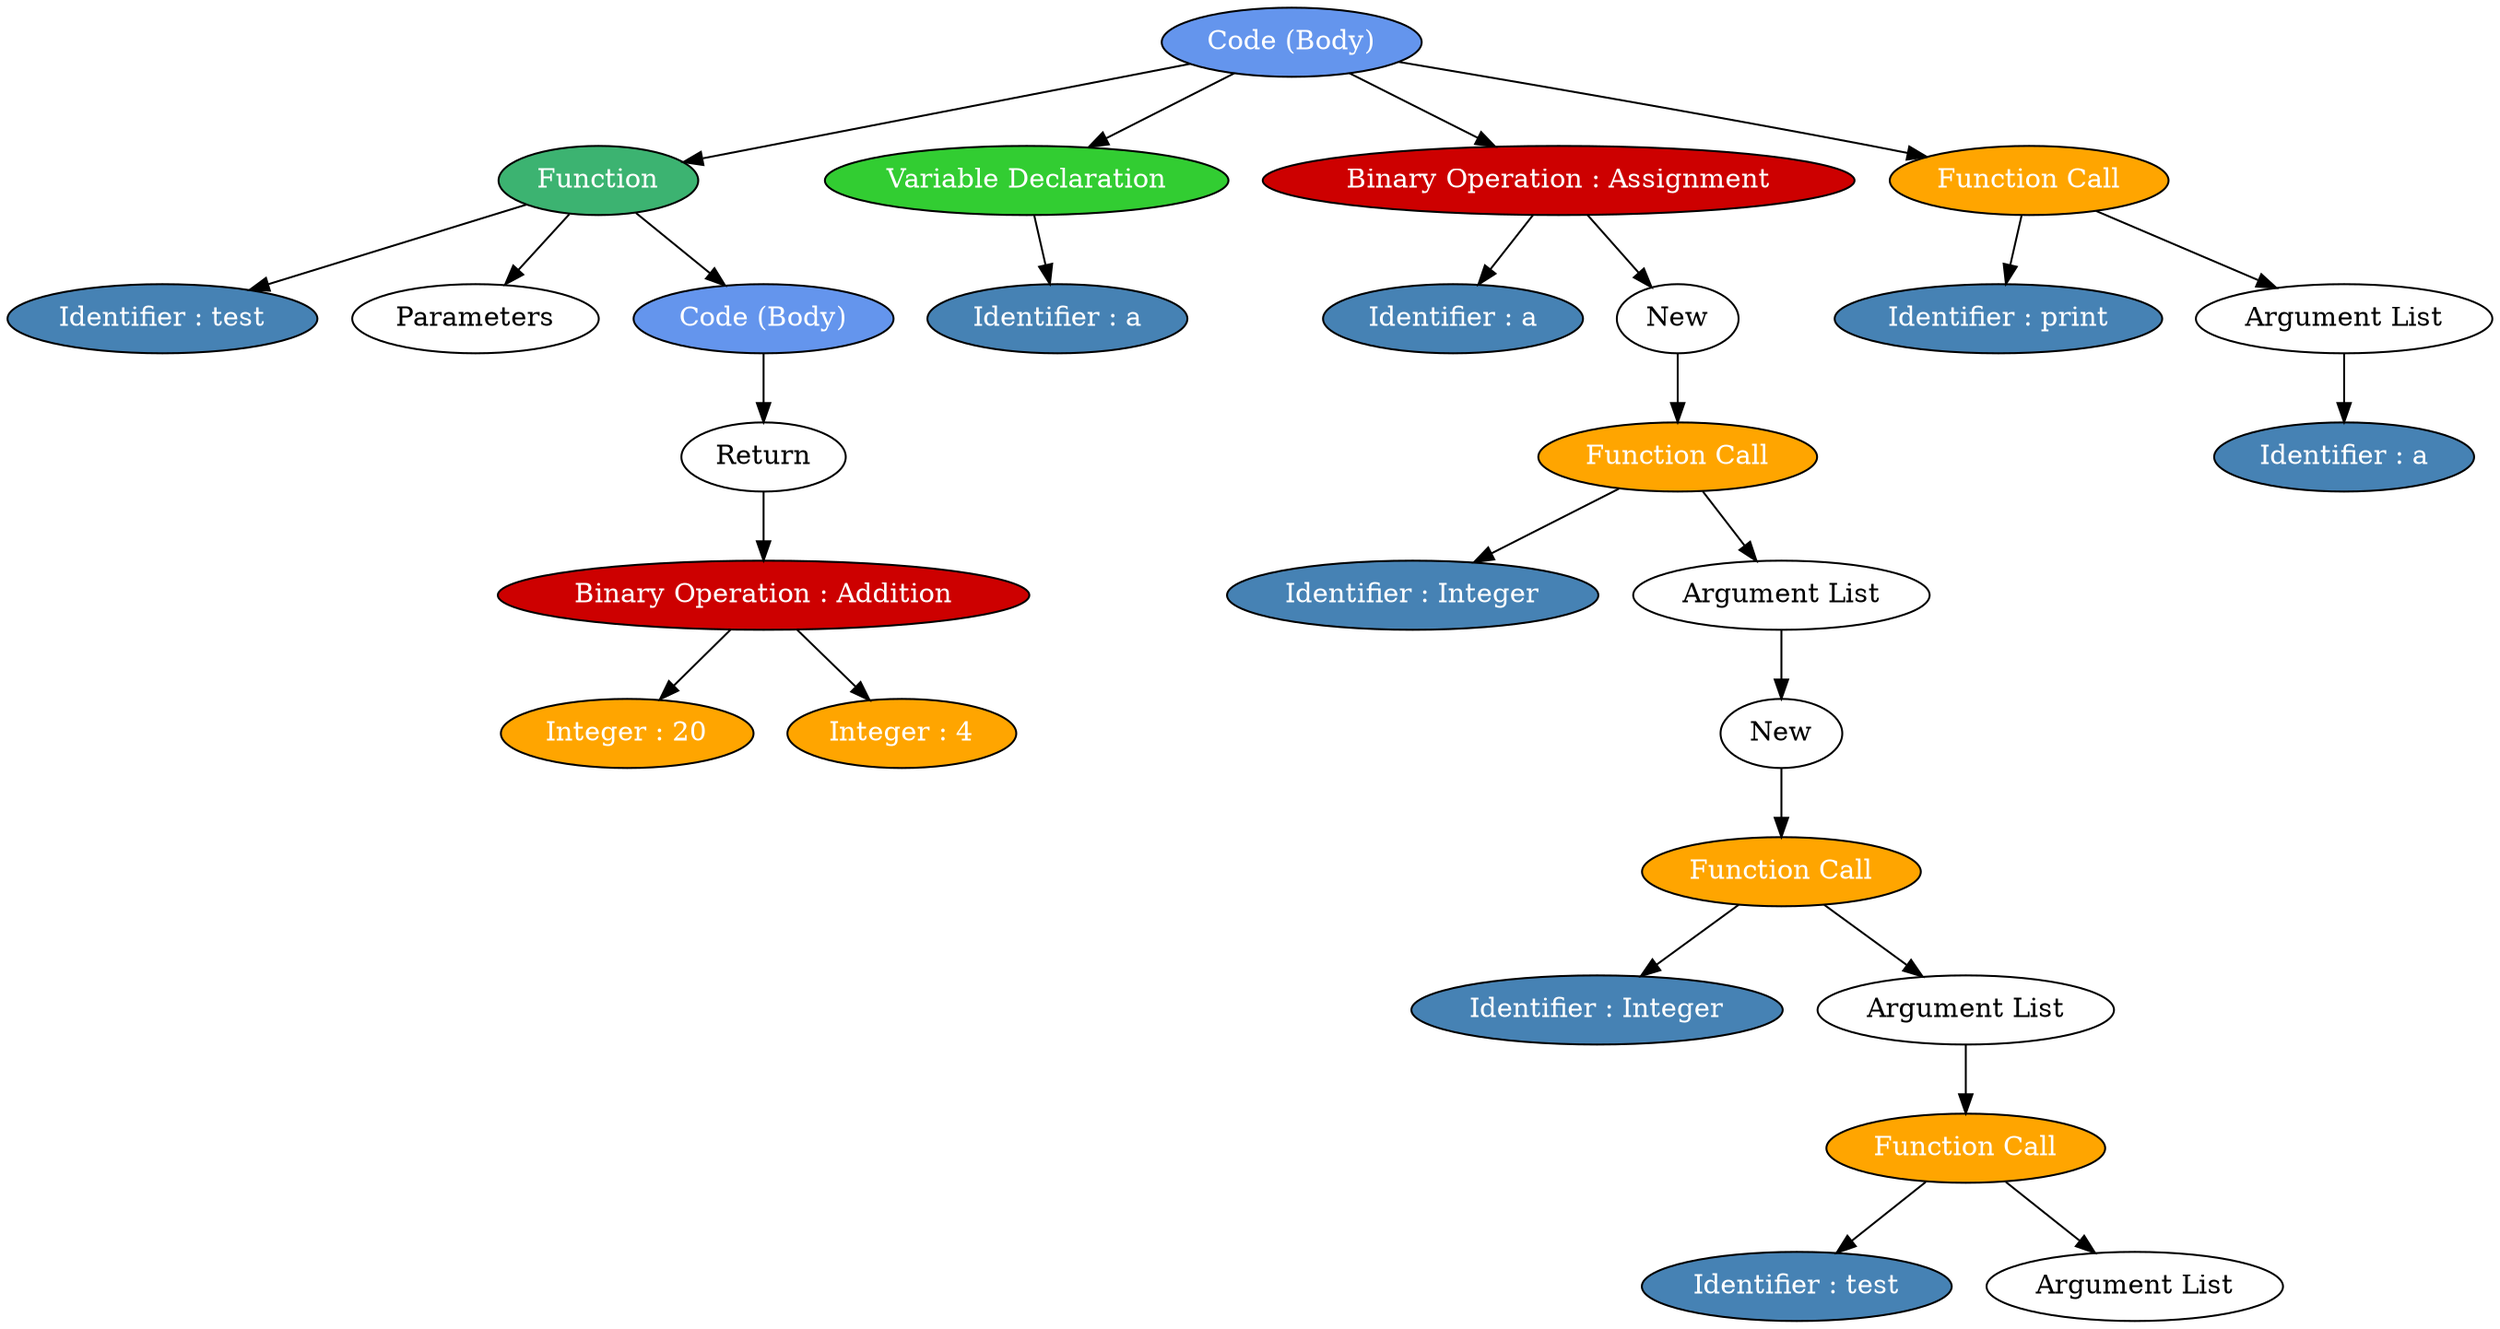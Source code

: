 digraph g {
	node0 [ label="Code (Body)" fillcolor=cornflowerblue fontcolor=white style=filled ];
	node8 [ label="Function" fillcolor=mediumseagreen fontcolor=white style=filled ];
	node0->node8 [ ];
	node1 [ label="Identifier : test" fillcolor=steelblue fontcolor=white style=filled ];
	node8->node1 [ ];
	node2 [ label="Parameters" ];
	node8->node2 [ ];
	node3 [ label="Code (Body)" fillcolor=cornflowerblue fontcolor=white style=filled ];
	node8->node3 [ ];
	node7 [ label="Return" ];
	node3->node7 [ ];
	node5 [ label="Binary Operation : Addition" fillcolor=red3 fontcolor=white style=filled ];
	node7->node5 [ ];
	node4 [ label="Integer : 20" fillcolor=orange fontcolor=white style=filled ];
	node5->node4 [ ];
	node6 [ label="Integer : 4" fillcolor=orange fontcolor=white style=filled ];
	node5->node6 [ ];
	node10 [ label="Variable Declaration" fillcolor=limegreen fontcolor=white style=filled ];
	node0->node10 [ ];
	node9 [ label="Identifier : a" fillcolor=steelblue fontcolor=white style=filled ];
	node10->node9 [ ];
	node12 [ label="Binary Operation : Assignment" fillcolor=red3 fontcolor=white style=filled ];
	node0->node12 [ ];
	node11 [ label="Identifier : a" fillcolor=steelblue fontcolor=white style=filled ];
	node12->node11 [ ];
	node13 [ label="New" ];
	node12->node13 [ ];
	node15 [ label="Function Call" fillcolor=orange fontcolor=white style=filled ];
	node13->node15 [ ];
	node14 [ label="Identifier : Integer" fillcolor=steelblue fontcolor=white style=filled ];
	node15->node14 [ ];
	node16 [ label="Argument List" ];
	node15->node16 [ ];
	node17 [ label="New" ];
	node16->node17 [ ];
	node19 [ label="Function Call" fillcolor=orange fontcolor=white style=filled ];
	node17->node19 [ ];
	node18 [ label="Identifier : Integer" fillcolor=steelblue fontcolor=white style=filled ];
	node19->node18 [ ];
	node20 [ label="Argument List" ];
	node19->node20 [ ];
	node22 [ label="Function Call" fillcolor=orange fontcolor=white style=filled ];
	node20->node22 [ ];
	node21 [ label="Identifier : test" fillcolor=steelblue fontcolor=white style=filled ];
	node22->node21 [ ];
	node23 [ label="Argument List" ];
	node22->node23 [ ];
	node25 [ label="Function Call" fillcolor=orange fontcolor=white style=filled ];
	node0->node25 [ ];
	node24 [ label="Identifier : print" fillcolor=steelblue fontcolor=white style=filled ];
	node25->node24 [ ];
	node26 [ label="Argument List" ];
	node25->node26 [ ];
	node27 [ label="Identifier : a" fillcolor=steelblue fontcolor=white style=filled ];
	node26->node27 [ ];
}